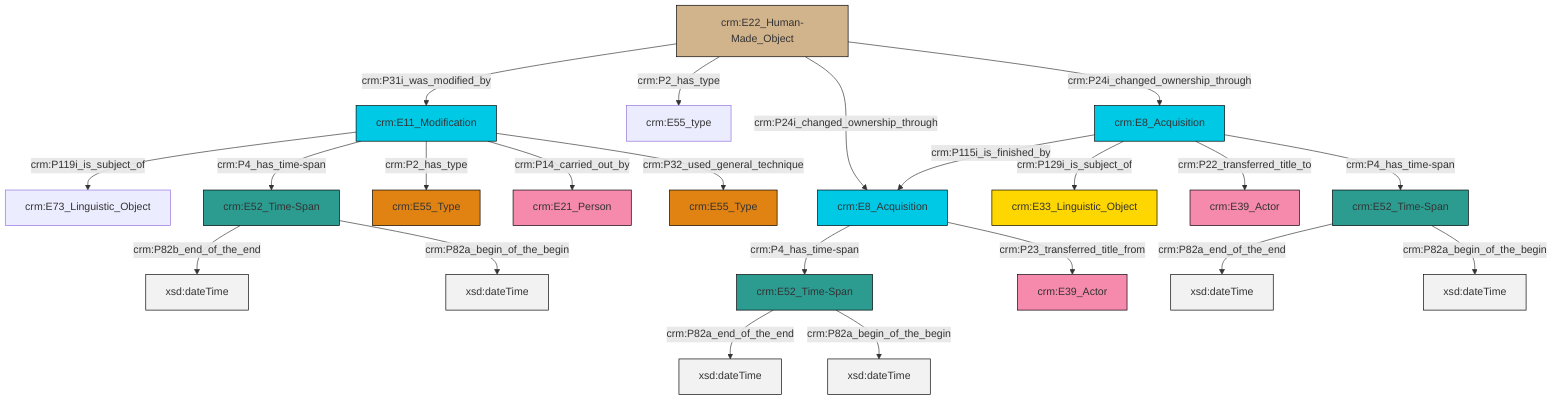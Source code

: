 graph TD
classDef Literal fill:#f2f2f2,stroke:#000000;
classDef CRM_Entity fill:#FFFFFF,stroke:#000000;
classDef Temporal_Entity fill:#00C9E6, stroke:#000000;
classDef Type fill:#E18312, stroke:#000000;
classDef Time-Span fill:#2C9C91, stroke:#000000;
classDef Appellation fill:#FFEB7F, stroke:#000000;
classDef Place fill:#008836, stroke:#000000;
classDef Persistent_Item fill:#B266B2, stroke:#000000;
classDef Conceptual_Object fill:#FFD700, stroke:#000000;
classDef Physical_Thing fill:#D2B48C, stroke:#000000;
classDef Actor fill:#f58aad, stroke:#000000;
classDef PC_Classes fill:#4ce600, stroke:#000000;
classDef Multi fill:#cccccc,stroke:#000000;

0["crm:E22_Human-Made_Object"]:::Physical_Thing -->|crm:P31i_was_modified_by| 1["crm:E11_Modification"]:::Temporal_Entity
3["crm:E8_Acquisition"]:::Temporal_Entity -->|crm:P115i_is_finished_by| 4["crm:E8_Acquisition"]:::Temporal_Entity
3["crm:E8_Acquisition"]:::Temporal_Entity -->|crm:P129i_is_subject_of| 7["crm:E33_Linguistic_Object"]:::Conceptual_Object
1["crm:E11_Modification"]:::Temporal_Entity -->|crm:P119i_is_subject_of| 8["crm:E73_Linguistic_Object"]:::Default
9["crm:E52_Time-Span"]:::Time-Span -->|crm:P82a_end_of_the_end| 10[xsd:dateTime]:::Literal
11["crm:E52_Time-Span"]:::Time-Span -->|crm:P82a_end_of_the_end| 12[xsd:dateTime]:::Literal
1["crm:E11_Modification"]:::Temporal_Entity -->|crm:P4_has_time-span| 13["crm:E52_Time-Span"]:::Time-Span
1["crm:E11_Modification"]:::Temporal_Entity -->|crm:P2_has_type| 16["crm:E55_Type"]:::Type
4["crm:E8_Acquisition"]:::Temporal_Entity -->|crm:P4_has_time-span| 11["crm:E52_Time-Span"]:::Time-Span
3["crm:E8_Acquisition"]:::Temporal_Entity -->|crm:P22_transferred_title_to| 14["crm:E39_Actor"]:::Actor
9["crm:E52_Time-Span"]:::Time-Span -->|crm:P82a_begin_of_the_begin| 17[xsd:dateTime]:::Literal
11["crm:E52_Time-Span"]:::Time-Span -->|crm:P82a_begin_of_the_begin| 18[xsd:dateTime]:::Literal
13["crm:E52_Time-Span"]:::Time-Span -->|crm:P82b_end_of_the_end| 19[xsd:dateTime]:::Literal
1["crm:E11_Modification"]:::Temporal_Entity -->|crm:P14_carried_out_by| 22["crm:E21_Person"]:::Actor
1["crm:E11_Modification"]:::Temporal_Entity -->|crm:P32_used_general_technique| 23["crm:E55_Type"]:::Type
13["crm:E52_Time-Span"]:::Time-Span -->|crm:P82a_begin_of_the_begin| 25[xsd:dateTime]:::Literal
4["crm:E8_Acquisition"]:::Temporal_Entity -->|crm:P23_transferred_title_from| 5["crm:E39_Actor"]:::Actor
3["crm:E8_Acquisition"]:::Temporal_Entity -->|crm:P4_has_time-span| 9["crm:E52_Time-Span"]:::Time-Span
0["crm:E22_Human-Made_Object"]:::Physical_Thing -->|crm:P2_has_type| 27["crm:E55_type"]:::Default
0["crm:E22_Human-Made_Object"]:::Physical_Thing -->|crm:P24i_changed_ownership_through| 4["crm:E8_Acquisition"]:::Temporal_Entity
0["crm:E22_Human-Made_Object"]:::Physical_Thing -->|crm:P24i_changed_ownership_through| 3["crm:E8_Acquisition"]:::Temporal_Entity